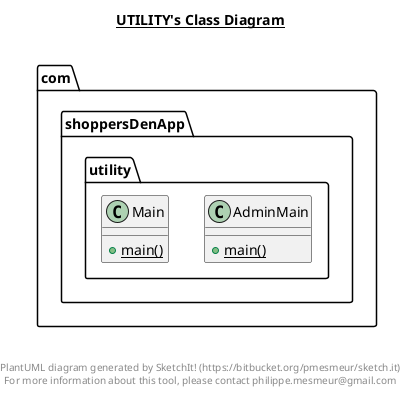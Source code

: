 @startuml

title __UTILITY's Class Diagram__\n

  namespace com.shoppersDenApp.utility {
    class com.shoppersDenApp.utility.AdminMain {
        {static} + main()
    }
  }
  

  namespace com.shoppersDenApp.utility {
    class com.shoppersDenApp.utility.Main {
        {static} + main()
    }
  }
  



right footer


PlantUML diagram generated by SketchIt! (https://bitbucket.org/pmesmeur/sketch.it)
For more information about this tool, please contact philippe.mesmeur@gmail.com
endfooter

@enduml
